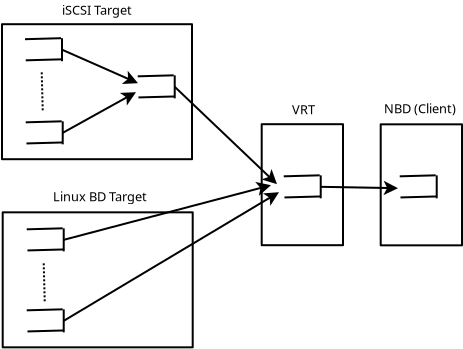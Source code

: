 <?xml version="1.0" encoding="UTF-8"?>
<dia:diagram xmlns:dia="http://www.lysator.liu.se/~alla/dia/">
  <dia:layer name="Arrière-plan" visible="true">
    <dia:object type="Standard - Box" version="0" id="O0">
      <dia:attribute name="obj_pos">
        <dia:point val="2,5"/>
      </dia:attribute>
      <dia:attribute name="obj_bb">
        <dia:rectangle val="1.95,4.95;11.55,11.8"/>
      </dia:attribute>
      <dia:attribute name="elem_corner">
        <dia:point val="2,5"/>
      </dia:attribute>
      <dia:attribute name="elem_width">
        <dia:real val="9.5"/>
      </dia:attribute>
      <dia:attribute name="elem_height">
        <dia:real val="6.75"/>
      </dia:attribute>
      <dia:attribute name="show_background">
        <dia:boolean val="false"/>
      </dia:attribute>
      <dia:attribute name="corner_radius">
        <dia:real val="1.175e-38"/>
      </dia:attribute>
    </dia:object>
    <dia:object type="Standard - Text" version="1" id="O1">
      <dia:attribute name="obj_pos">
        <dia:point val="5,4.525"/>
      </dia:attribute>
      <dia:attribute name="obj_bb">
        <dia:rectangle val="5,3.965;8.49,4.957"/>
      </dia:attribute>
      <dia:attribute name="text">
        <dia:composite type="text">
          <dia:attribute name="string">
            <dia:string>#iSCSI Target#</dia:string>
          </dia:attribute>
          <dia:attribute name="font">
            <dia:font family="sans" style="0" name="Helvetica"/>
          </dia:attribute>
          <dia:attribute name="height">
            <dia:real val="0.8"/>
          </dia:attribute>
          <dia:attribute name="pos">
            <dia:point val="5,4.525"/>
          </dia:attribute>
          <dia:attribute name="color">
            <dia:color val="#000000"/>
          </dia:attribute>
          <dia:attribute name="alignment">
            <dia:enum val="0"/>
          </dia:attribute>
        </dia:composite>
      </dia:attribute>
      <dia:attribute name="valign">
        <dia:enum val="3"/>
      </dia:attribute>
    </dia:object>
    <dia:group>
      <dia:object type="Standard - Line" version="0" id="O2">
        <dia:attribute name="obj_pos">
          <dia:point val="5,5.7"/>
        </dia:attribute>
        <dia:attribute name="obj_bb">
          <dia:rectangle val="4.95,5.65;5.05,6.9"/>
        </dia:attribute>
        <dia:attribute name="conn_endpoints">
          <dia:point val="5,5.7"/>
          <dia:point val="5,6.85"/>
        </dia:attribute>
        <dia:attribute name="numcp">
          <dia:int val="1"/>
        </dia:attribute>
      </dia:object>
      <dia:object type="Standard - Line" version="0" id="O3">
        <dia:attribute name="obj_pos">
          <dia:point val="3.15,5.75"/>
        </dia:attribute>
        <dia:attribute name="obj_bb">
          <dia:rectangle val="3.099,5.649;5.002,5.801"/>
        </dia:attribute>
        <dia:attribute name="conn_endpoints">
          <dia:point val="3.15,5.75"/>
          <dia:point val="4.95,5.7"/>
        </dia:attribute>
        <dia:attribute name="numcp">
          <dia:int val="1"/>
        </dia:attribute>
      </dia:object>
      <dia:object type="Standard - Line" version="0" id="O4">
        <dia:attribute name="obj_pos">
          <dia:point val="3.186,6.806"/>
        </dia:attribute>
        <dia:attribute name="obj_bb">
          <dia:rectangle val="3.135,6.705;5.038,6.858"/>
        </dia:attribute>
        <dia:attribute name="conn_endpoints">
          <dia:point val="3.186,6.806"/>
          <dia:point val="4.987,6.756"/>
        </dia:attribute>
        <dia:attribute name="numcp">
          <dia:int val="1"/>
        </dia:attribute>
      </dia:object>
    </dia:group>
    <dia:group>
      <dia:object type="Standard - Line" version="0" id="O5">
        <dia:attribute name="obj_pos">
          <dia:point val="5.036,9.856"/>
        </dia:attribute>
        <dia:attribute name="obj_bb">
          <dia:rectangle val="4.986,9.806;5.086,11.056"/>
        </dia:attribute>
        <dia:attribute name="conn_endpoints">
          <dia:point val="5.036,9.856"/>
          <dia:point val="5.036,11.006"/>
        </dia:attribute>
        <dia:attribute name="numcp">
          <dia:int val="1"/>
        </dia:attribute>
      </dia:object>
      <dia:object type="Standard - Line" version="0" id="O6">
        <dia:attribute name="obj_pos">
          <dia:point val="3.186,9.906"/>
        </dia:attribute>
        <dia:attribute name="obj_bb">
          <dia:rectangle val="3.135,9.805;5.038,9.958"/>
        </dia:attribute>
        <dia:attribute name="conn_endpoints">
          <dia:point val="3.186,9.906"/>
          <dia:point val="4.987,9.856"/>
        </dia:attribute>
        <dia:attribute name="numcp">
          <dia:int val="1"/>
        </dia:attribute>
      </dia:object>
      <dia:object type="Standard - Line" version="0" id="O7">
        <dia:attribute name="obj_pos">
          <dia:point val="3.223,10.962"/>
        </dia:attribute>
        <dia:attribute name="obj_bb">
          <dia:rectangle val="3.171,10.861;5.074,11.014"/>
        </dia:attribute>
        <dia:attribute name="conn_endpoints">
          <dia:point val="3.223,10.962"/>
          <dia:point val="5.023,10.913"/>
        </dia:attribute>
        <dia:attribute name="numcp">
          <dia:int val="1"/>
        </dia:attribute>
      </dia:object>
    </dia:group>
    <dia:group>
      <dia:object type="Standard - Line" version="0" id="O8">
        <dia:attribute name="obj_pos">
          <dia:point val="10.636,7.556"/>
        </dia:attribute>
        <dia:attribute name="obj_bb">
          <dia:rectangle val="10.586,7.506;10.686,8.756"/>
        </dia:attribute>
        <dia:attribute name="conn_endpoints">
          <dia:point val="10.636,7.556"/>
          <dia:point val="10.636,8.706"/>
        </dia:attribute>
        <dia:attribute name="numcp">
          <dia:int val="1"/>
        </dia:attribute>
      </dia:object>
      <dia:object type="Standard - Line" version="0" id="O9">
        <dia:attribute name="obj_pos">
          <dia:point val="8.786,7.606"/>
        </dia:attribute>
        <dia:attribute name="obj_bb">
          <dia:rectangle val="8.735,7.505;10.638,7.658"/>
        </dia:attribute>
        <dia:attribute name="conn_endpoints">
          <dia:point val="8.786,7.606"/>
          <dia:point val="10.586,7.556"/>
        </dia:attribute>
        <dia:attribute name="numcp">
          <dia:int val="1"/>
        </dia:attribute>
      </dia:object>
      <dia:object type="Standard - Line" version="0" id="O10">
        <dia:attribute name="obj_pos">
          <dia:point val="8.823,8.662"/>
        </dia:attribute>
        <dia:attribute name="obj_bb">
          <dia:rectangle val="8.771,8.561;10.674,8.714"/>
        </dia:attribute>
        <dia:attribute name="conn_endpoints">
          <dia:point val="8.823,8.662"/>
          <dia:point val="10.623,8.613"/>
        </dia:attribute>
        <dia:attribute name="numcp">
          <dia:int val="1"/>
        </dia:attribute>
      </dia:object>
    </dia:group>
    <dia:object type="Standard - Box" version="0" id="O11">
      <dia:attribute name="obj_pos">
        <dia:point val="2.035,14.405"/>
      </dia:attribute>
      <dia:attribute name="obj_bb">
        <dia:rectangle val="1.985,14.355;11.585,21.205"/>
      </dia:attribute>
      <dia:attribute name="elem_corner">
        <dia:point val="2.035,14.405"/>
      </dia:attribute>
      <dia:attribute name="elem_width">
        <dia:real val="9.5"/>
      </dia:attribute>
      <dia:attribute name="elem_height">
        <dia:real val="6.75"/>
      </dia:attribute>
      <dia:attribute name="show_background">
        <dia:boolean val="false"/>
      </dia:attribute>
      <dia:attribute name="corner_radius">
        <dia:real val="1.175e-38"/>
      </dia:attribute>
    </dia:object>
    <dia:object type="Standard - Text" version="1" id="O12">
      <dia:attribute name="obj_pos">
        <dia:point val="4.55,13.85"/>
      </dia:attribute>
      <dia:attribute name="obj_bb">
        <dia:rectangle val="4.55,13.29;9.165,14.282"/>
      </dia:attribute>
      <dia:attribute name="text">
        <dia:composite type="text">
          <dia:attribute name="string">
            <dia:string>#Linux BD Target#</dia:string>
          </dia:attribute>
          <dia:attribute name="font">
            <dia:font family="sans" style="0" name="Helvetica"/>
          </dia:attribute>
          <dia:attribute name="height">
            <dia:real val="0.8"/>
          </dia:attribute>
          <dia:attribute name="pos">
            <dia:point val="4.55,13.85"/>
          </dia:attribute>
          <dia:attribute name="color">
            <dia:color val="#000000"/>
          </dia:attribute>
          <dia:attribute name="alignment">
            <dia:enum val="0"/>
          </dia:attribute>
        </dia:composite>
      </dia:attribute>
      <dia:attribute name="valign">
        <dia:enum val="3"/>
      </dia:attribute>
    </dia:object>
    <dia:group>
      <dia:object type="Standard - Line" version="0" id="O13">
        <dia:attribute name="obj_pos">
          <dia:point val="5.086,15.206"/>
        </dia:attribute>
        <dia:attribute name="obj_bb">
          <dia:rectangle val="5.036,15.156;5.136,16.406"/>
        </dia:attribute>
        <dia:attribute name="conn_endpoints">
          <dia:point val="5.086,15.206"/>
          <dia:point val="5.086,16.356"/>
        </dia:attribute>
        <dia:attribute name="numcp">
          <dia:int val="1"/>
        </dia:attribute>
      </dia:object>
      <dia:object type="Standard - Line" version="0" id="O14">
        <dia:attribute name="obj_pos">
          <dia:point val="3.236,15.256"/>
        </dia:attribute>
        <dia:attribute name="obj_bb">
          <dia:rectangle val="3.185,15.155;5.088,15.308"/>
        </dia:attribute>
        <dia:attribute name="conn_endpoints">
          <dia:point val="3.236,15.256"/>
          <dia:point val="5.037,15.206"/>
        </dia:attribute>
        <dia:attribute name="numcp">
          <dia:int val="1"/>
        </dia:attribute>
      </dia:object>
      <dia:object type="Standard - Line" version="0" id="O15">
        <dia:attribute name="obj_pos">
          <dia:point val="3.273,16.312"/>
        </dia:attribute>
        <dia:attribute name="obj_bb">
          <dia:rectangle val="3.221,16.211;5.124,16.364"/>
        </dia:attribute>
        <dia:attribute name="conn_endpoints">
          <dia:point val="3.273,16.312"/>
          <dia:point val="5.073,16.263"/>
        </dia:attribute>
        <dia:attribute name="numcp">
          <dia:int val="1"/>
        </dia:attribute>
      </dia:object>
    </dia:group>
    <dia:group>
      <dia:object type="Standard - Line" version="0" id="O16">
        <dia:attribute name="obj_pos">
          <dia:point val="5.086,19.256"/>
        </dia:attribute>
        <dia:attribute name="obj_bb">
          <dia:rectangle val="5.036,19.206;5.136,20.456"/>
        </dia:attribute>
        <dia:attribute name="conn_endpoints">
          <dia:point val="5.086,19.256"/>
          <dia:point val="5.086,20.406"/>
        </dia:attribute>
        <dia:attribute name="numcp">
          <dia:int val="1"/>
        </dia:attribute>
      </dia:object>
      <dia:object type="Standard - Line" version="0" id="O17">
        <dia:attribute name="obj_pos">
          <dia:point val="3.236,19.306"/>
        </dia:attribute>
        <dia:attribute name="obj_bb">
          <dia:rectangle val="3.185,19.205;5.088,19.358"/>
        </dia:attribute>
        <dia:attribute name="conn_endpoints">
          <dia:point val="3.236,19.306"/>
          <dia:point val="5.037,19.256"/>
        </dia:attribute>
        <dia:attribute name="numcp">
          <dia:int val="1"/>
        </dia:attribute>
      </dia:object>
      <dia:object type="Standard - Line" version="0" id="O18">
        <dia:attribute name="obj_pos">
          <dia:point val="3.273,20.362"/>
        </dia:attribute>
        <dia:attribute name="obj_bb">
          <dia:rectangle val="3.221,20.261;5.124,20.414"/>
        </dia:attribute>
        <dia:attribute name="conn_endpoints">
          <dia:point val="3.273,20.362"/>
          <dia:point val="5.073,20.313"/>
        </dia:attribute>
        <dia:attribute name="numcp">
          <dia:int val="1"/>
        </dia:attribute>
      </dia:object>
    </dia:group>
    <dia:object type="Standard - Box" version="0" id="O19">
      <dia:attribute name="obj_pos">
        <dia:point val="14.985,10"/>
      </dia:attribute>
      <dia:attribute name="obj_bb">
        <dia:rectangle val="14.935,9.95;19.1,16.1"/>
      </dia:attribute>
      <dia:attribute name="elem_corner">
        <dia:point val="14.985,10"/>
      </dia:attribute>
      <dia:attribute name="elem_width">
        <dia:real val="4.065"/>
      </dia:attribute>
      <dia:attribute name="elem_height">
        <dia:real val="6.05"/>
      </dia:attribute>
      <dia:attribute name="show_background">
        <dia:boolean val="false"/>
      </dia:attribute>
      <dia:attribute name="corner_radius">
        <dia:real val="1.175e-38"/>
      </dia:attribute>
    </dia:object>
    <dia:object type="Standard - Text" version="1" id="O20">
      <dia:attribute name="obj_pos">
        <dia:point val="16.5,9.5"/>
      </dia:attribute>
      <dia:attribute name="obj_bb">
        <dia:rectangle val="16.5,8.94;17.637,9.932"/>
      </dia:attribute>
      <dia:attribute name="text">
        <dia:composite type="text">
          <dia:attribute name="string">
            <dia:string>#VRT#</dia:string>
          </dia:attribute>
          <dia:attribute name="font">
            <dia:font family="sans" style="0" name="Helvetica"/>
          </dia:attribute>
          <dia:attribute name="height">
            <dia:real val="0.8"/>
          </dia:attribute>
          <dia:attribute name="pos">
            <dia:point val="16.5,9.5"/>
          </dia:attribute>
          <dia:attribute name="color">
            <dia:color val="#000000"/>
          </dia:attribute>
          <dia:attribute name="alignment">
            <dia:enum val="0"/>
          </dia:attribute>
        </dia:composite>
      </dia:attribute>
      <dia:attribute name="valign">
        <dia:enum val="3"/>
      </dia:attribute>
    </dia:object>
    <dia:group>
      <dia:object type="Standard - Line" version="0" id="O21">
        <dia:attribute name="obj_pos">
          <dia:point val="17.936,12.556"/>
        </dia:attribute>
        <dia:attribute name="obj_bb">
          <dia:rectangle val="17.886,12.506;17.986,13.756"/>
        </dia:attribute>
        <dia:attribute name="conn_endpoints">
          <dia:point val="17.936,12.556"/>
          <dia:point val="17.936,13.706"/>
        </dia:attribute>
        <dia:attribute name="numcp">
          <dia:int val="1"/>
        </dia:attribute>
      </dia:object>
      <dia:object type="Standard - Line" version="0" id="O22">
        <dia:attribute name="obj_pos">
          <dia:point val="16.086,12.606"/>
        </dia:attribute>
        <dia:attribute name="obj_bb">
          <dia:rectangle val="16.035,12.505;17.938,12.658"/>
        </dia:attribute>
        <dia:attribute name="conn_endpoints">
          <dia:point val="16.086,12.606"/>
          <dia:point val="17.887,12.556"/>
        </dia:attribute>
        <dia:attribute name="numcp">
          <dia:int val="1"/>
        </dia:attribute>
      </dia:object>
      <dia:object type="Standard - Line" version="0" id="O23">
        <dia:attribute name="obj_pos">
          <dia:point val="16.123,13.662"/>
        </dia:attribute>
        <dia:attribute name="obj_bb">
          <dia:rectangle val="16.071,13.561;17.974,13.714"/>
        </dia:attribute>
        <dia:attribute name="conn_endpoints">
          <dia:point val="16.123,13.662"/>
          <dia:point val="17.923,13.613"/>
        </dia:attribute>
        <dia:attribute name="numcp">
          <dia:int val="1"/>
        </dia:attribute>
      </dia:object>
    </dia:group>
    <dia:object type="Standard - Box" version="0" id="O24">
      <dia:attribute name="obj_pos">
        <dia:point val="20.935,10.005"/>
      </dia:attribute>
      <dia:attribute name="obj_bb">
        <dia:rectangle val="20.885,9.955;25.05,16.105"/>
      </dia:attribute>
      <dia:attribute name="elem_corner">
        <dia:point val="20.935,10.005"/>
      </dia:attribute>
      <dia:attribute name="elem_width">
        <dia:real val="4.065"/>
      </dia:attribute>
      <dia:attribute name="elem_height">
        <dia:real val="6.05"/>
      </dia:attribute>
      <dia:attribute name="show_background">
        <dia:boolean val="false"/>
      </dia:attribute>
      <dia:attribute name="corner_radius">
        <dia:real val="1.175e-38"/>
      </dia:attribute>
    </dia:object>
    <dia:object type="Standard - Text" version="1" id="O25">
      <dia:attribute name="obj_pos">
        <dia:point val="21.1,9.45"/>
      </dia:attribute>
      <dia:attribute name="obj_bb">
        <dia:rectangle val="21.1,8.89;24.735,9.882"/>
      </dia:attribute>
      <dia:attribute name="text">
        <dia:composite type="text">
          <dia:attribute name="string">
            <dia:string>#NBD (Client)#</dia:string>
          </dia:attribute>
          <dia:attribute name="font">
            <dia:font family="sans" style="0" name="Helvetica"/>
          </dia:attribute>
          <dia:attribute name="height">
            <dia:real val="0.8"/>
          </dia:attribute>
          <dia:attribute name="pos">
            <dia:point val="21.1,9.45"/>
          </dia:attribute>
          <dia:attribute name="color">
            <dia:color val="#000000"/>
          </dia:attribute>
          <dia:attribute name="alignment">
            <dia:enum val="0"/>
          </dia:attribute>
        </dia:composite>
      </dia:attribute>
      <dia:attribute name="valign">
        <dia:enum val="3"/>
      </dia:attribute>
    </dia:object>
    <dia:group>
      <dia:object type="Standard - Line" version="0" id="O26">
        <dia:attribute name="obj_pos">
          <dia:point val="23.736,12.556"/>
        </dia:attribute>
        <dia:attribute name="obj_bb">
          <dia:rectangle val="23.686,12.506;23.786,13.756"/>
        </dia:attribute>
        <dia:attribute name="conn_endpoints">
          <dia:point val="23.736,12.556"/>
          <dia:point val="23.736,13.706"/>
        </dia:attribute>
        <dia:attribute name="numcp">
          <dia:int val="1"/>
        </dia:attribute>
      </dia:object>
      <dia:object type="Standard - Line" version="0" id="O27">
        <dia:attribute name="obj_pos">
          <dia:point val="21.886,12.606"/>
        </dia:attribute>
        <dia:attribute name="obj_bb">
          <dia:rectangle val="21.835,12.505;23.738,12.658"/>
        </dia:attribute>
        <dia:attribute name="conn_endpoints">
          <dia:point val="21.886,12.606"/>
          <dia:point val="23.686,12.556"/>
        </dia:attribute>
        <dia:attribute name="numcp">
          <dia:int val="1"/>
        </dia:attribute>
      </dia:object>
      <dia:object type="Standard - Line" version="0" id="O28">
        <dia:attribute name="obj_pos">
          <dia:point val="21.923,13.662"/>
        </dia:attribute>
        <dia:attribute name="obj_bb">
          <dia:rectangle val="21.871,13.561;23.774,13.714"/>
        </dia:attribute>
        <dia:attribute name="conn_endpoints">
          <dia:point val="21.923,13.662"/>
          <dia:point val="23.723,13.613"/>
        </dia:attribute>
        <dia:attribute name="numcp">
          <dia:int val="1"/>
        </dia:attribute>
      </dia:object>
    </dia:group>
    <dia:object type="Standard - Line" version="0" id="O29">
      <dia:attribute name="obj_pos">
        <dia:point val="3.986,7.406"/>
      </dia:attribute>
      <dia:attribute name="obj_bb">
        <dia:rectangle val="3.935,7.355;4.088,9.358"/>
      </dia:attribute>
      <dia:attribute name="conn_endpoints">
        <dia:point val="3.986,7.406"/>
        <dia:point val="4.036,9.306"/>
      </dia:attribute>
      <dia:attribute name="numcp">
        <dia:int val="1"/>
      </dia:attribute>
      <dia:attribute name="line_style">
        <dia:enum val="4"/>
      </dia:attribute>
    </dia:object>
    <dia:object type="Standard - Line" version="0" id="O30">
      <dia:attribute name="obj_pos">
        <dia:point val="4.086,16.956"/>
      </dia:attribute>
      <dia:attribute name="obj_bb">
        <dia:rectangle val="4.035,16.905;4.188,18.908"/>
      </dia:attribute>
      <dia:attribute name="conn_endpoints">
        <dia:point val="4.086,16.956"/>
        <dia:point val="4.136,18.856"/>
      </dia:attribute>
      <dia:attribute name="numcp">
        <dia:int val="1"/>
      </dia:attribute>
      <dia:attribute name="line_style">
        <dia:enum val="4"/>
      </dia:attribute>
    </dia:object>
    <dia:object type="Standard - Line" version="0" id="O31">
      <dia:attribute name="obj_pos">
        <dia:point val="5,6.275"/>
      </dia:attribute>
      <dia:attribute name="obj_bb">
        <dia:rectangle val="4.934,6.209;9.047,8.428"/>
      </dia:attribute>
      <dia:attribute name="conn_endpoints">
        <dia:point val="5,6.275"/>
        <dia:point val="8.8,7.95"/>
      </dia:attribute>
      <dia:attribute name="numcp">
        <dia:int val="1"/>
      </dia:attribute>
      <dia:attribute name="end_arrow">
        <dia:enum val="22"/>
      </dia:attribute>
      <dia:attribute name="end_arrow_length">
        <dia:real val="0.5"/>
      </dia:attribute>
      <dia:attribute name="end_arrow_width">
        <dia:real val="0.5"/>
      </dia:attribute>
      <dia:connections>
        <dia:connection handle="0" to="O2" connection="0"/>
      </dia:connections>
    </dia:object>
    <dia:object type="Standard - Line" version="0" id="O32">
      <dia:attribute name="obj_pos">
        <dia:point val="5.036,10.431"/>
      </dia:attribute>
      <dia:attribute name="obj_bb">
        <dia:rectangle val="4.968,7.938;8.986,10.499"/>
      </dia:attribute>
      <dia:attribute name="conn_endpoints">
        <dia:point val="5.036,10.431"/>
        <dia:point val="8.7,8.4"/>
      </dia:attribute>
      <dia:attribute name="numcp">
        <dia:int val="1"/>
      </dia:attribute>
      <dia:attribute name="end_arrow">
        <dia:enum val="22"/>
      </dia:attribute>
      <dia:attribute name="end_arrow_length">
        <dia:real val="0.5"/>
      </dia:attribute>
      <dia:attribute name="end_arrow_width">
        <dia:real val="0.5"/>
      </dia:attribute>
      <dia:connections>
        <dia:connection handle="0" to="O5" connection="0"/>
      </dia:connections>
    </dia:object>
    <dia:object type="Standard - Line" version="0" id="O33">
      <dia:attribute name="obj_pos">
        <dia:point val="5.086,15.781"/>
      </dia:attribute>
      <dia:attribute name="obj_bb">
        <dia:rectangle val="5.025,12.554;15.626,15.842"/>
      </dia:attribute>
      <dia:attribute name="conn_endpoints">
        <dia:point val="5.086,15.781"/>
        <dia:point val="15.45,13.05"/>
      </dia:attribute>
      <dia:attribute name="numcp">
        <dia:int val="1"/>
      </dia:attribute>
      <dia:attribute name="end_arrow">
        <dia:enum val="22"/>
      </dia:attribute>
      <dia:attribute name="end_arrow_length">
        <dia:real val="0.5"/>
      </dia:attribute>
      <dia:attribute name="end_arrow_width">
        <dia:real val="0.5"/>
      </dia:attribute>
      <dia:connections>
        <dia:connection handle="0" to="O13" connection="0"/>
      </dia:connections>
    </dia:object>
    <dia:object type="Standard - Line" version="0" id="O34">
      <dia:attribute name="obj_pos">
        <dia:point val="5.086,19.831"/>
      </dia:attribute>
      <dia:attribute name="obj_bb">
        <dia:rectangle val="5.018,12.945;16.149,19.9"/>
      </dia:attribute>
      <dia:attribute name="conn_endpoints">
        <dia:point val="5.086,19.831"/>
        <dia:point val="15.85,13.4"/>
      </dia:attribute>
      <dia:attribute name="numcp">
        <dia:int val="1"/>
      </dia:attribute>
      <dia:attribute name="end_arrow">
        <dia:enum val="22"/>
      </dia:attribute>
      <dia:attribute name="end_arrow_length">
        <dia:real val="0.5"/>
      </dia:attribute>
      <dia:attribute name="end_arrow_width">
        <dia:real val="0.5"/>
      </dia:attribute>
      <dia:connections>
        <dia:connection handle="0" to="O16" connection="0"/>
      </dia:connections>
    </dia:object>
    <dia:object type="Standard - Line" version="0" id="O35">
      <dia:attribute name="obj_pos">
        <dia:point val="10.636,8.131"/>
      </dia:attribute>
      <dia:attribute name="obj_bb">
        <dia:rectangle val="10.566,8.061;16.131,13.397"/>
      </dia:attribute>
      <dia:attribute name="conn_endpoints">
        <dia:point val="10.636,8.131"/>
        <dia:point val="15.75,13"/>
      </dia:attribute>
      <dia:attribute name="numcp">
        <dia:int val="1"/>
      </dia:attribute>
      <dia:attribute name="end_arrow">
        <dia:enum val="22"/>
      </dia:attribute>
      <dia:attribute name="end_arrow_length">
        <dia:real val="0.5"/>
      </dia:attribute>
      <dia:attribute name="end_arrow_width">
        <dia:real val="0.5"/>
      </dia:attribute>
      <dia:connections>
        <dia:connection handle="0" to="O8" connection="0"/>
      </dia:connections>
    </dia:object>
    <dia:object type="Standard - Line" version="0" id="O36">
      <dia:attribute name="obj_pos">
        <dia:point val="17.936,13.131"/>
      </dia:attribute>
      <dia:attribute name="obj_bb">
        <dia:rectangle val="17.886,12.699;21.859,13.701"/>
      </dia:attribute>
      <dia:attribute name="conn_endpoints">
        <dia:point val="17.936,13.131"/>
        <dia:point val="21.8,13.2"/>
      </dia:attribute>
      <dia:attribute name="numcp">
        <dia:int val="1"/>
      </dia:attribute>
      <dia:attribute name="end_arrow">
        <dia:enum val="22"/>
      </dia:attribute>
      <dia:attribute name="end_arrow_length">
        <dia:real val="0.5"/>
      </dia:attribute>
      <dia:attribute name="end_arrow_width">
        <dia:real val="0.5"/>
      </dia:attribute>
      <dia:connections>
        <dia:connection handle="0" to="O21" connection="0"/>
      </dia:connections>
    </dia:object>
  </dia:layer>
</dia:diagram>
